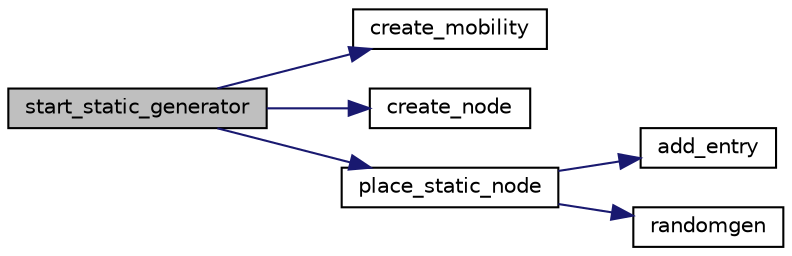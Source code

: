 digraph "start_static_generator"
{
 // LATEX_PDF_SIZE
  edge [fontname="Helvetica",fontsize="10",labelfontname="Helvetica",labelfontsize="10"];
  node [fontname="Helvetica",fontsize="10",shape=record];
  rankdir="LR";
  Node1 [label="start_static_generator",height=0.2,width=0.4,color="black", fillcolor="grey75", style="filled", fontcolor="black",tooltip="Start the STATIC model by setting the initial position of each node."];
  Node1 -> Node2 [color="midnightblue",fontsize="10",style="solid",fontname="Helvetica"];
  Node2 [label="create_mobility",height=0.2,width=0.4,color="black", fillcolor="white", style="filled",URL="$UTIL_2OMG_2common_8c.html#a15feaa25051d91da7d64a034618b6d0f",tooltip="Creates a new #MobilityPtr by allocating the needed memory space for it."];
  Node1 -> Node3 [color="midnightblue",fontsize="10",style="solid",fontname="Helvetica"];
  Node3 [label="create_node",height=0.2,width=0.4,color="black", fillcolor="white", style="filled",URL="$UTIL_2OMG_2common_8c.html#a44bb685ee63b3c3eb5b5ebbe9efac152",tooltip="Creates a new #NodePtr by allocating the needed memory space for it."];
  Node1 -> Node4 [color="midnightblue",fontsize="10",style="solid",fontname="Helvetica"];
  Node4 [label="place_static_node",height=0.2,width=0.4,color="black", fillcolor="white", style="filled",URL="$static_8c.html#a5dfc154b54f0b02b76ca95d11e459653",tooltip=" "];
  Node4 -> Node5 [color="midnightblue",fontsize="10",style="solid",fontname="Helvetica"];
  Node5 [label="add_entry",height=0.2,width=0.4,color="black", fillcolor="white", style="filled",URL="$UTIL_2OMG_2common_8c.html#a8fe1dc28f09589f8da4d690151527ffb",tooltip=" "];
  Node4 -> Node6 [color="midnightblue",fontsize="10",style="solid",fontname="Helvetica"];
  Node6 [label="randomgen",height=0.2,width=0.4,color="black", fillcolor="white", style="filled",URL="$UTIL_2OMG_2common_8c.html#a6d8e13ea7c41864e3ebaa15dd141c745",tooltip=" "];
}
